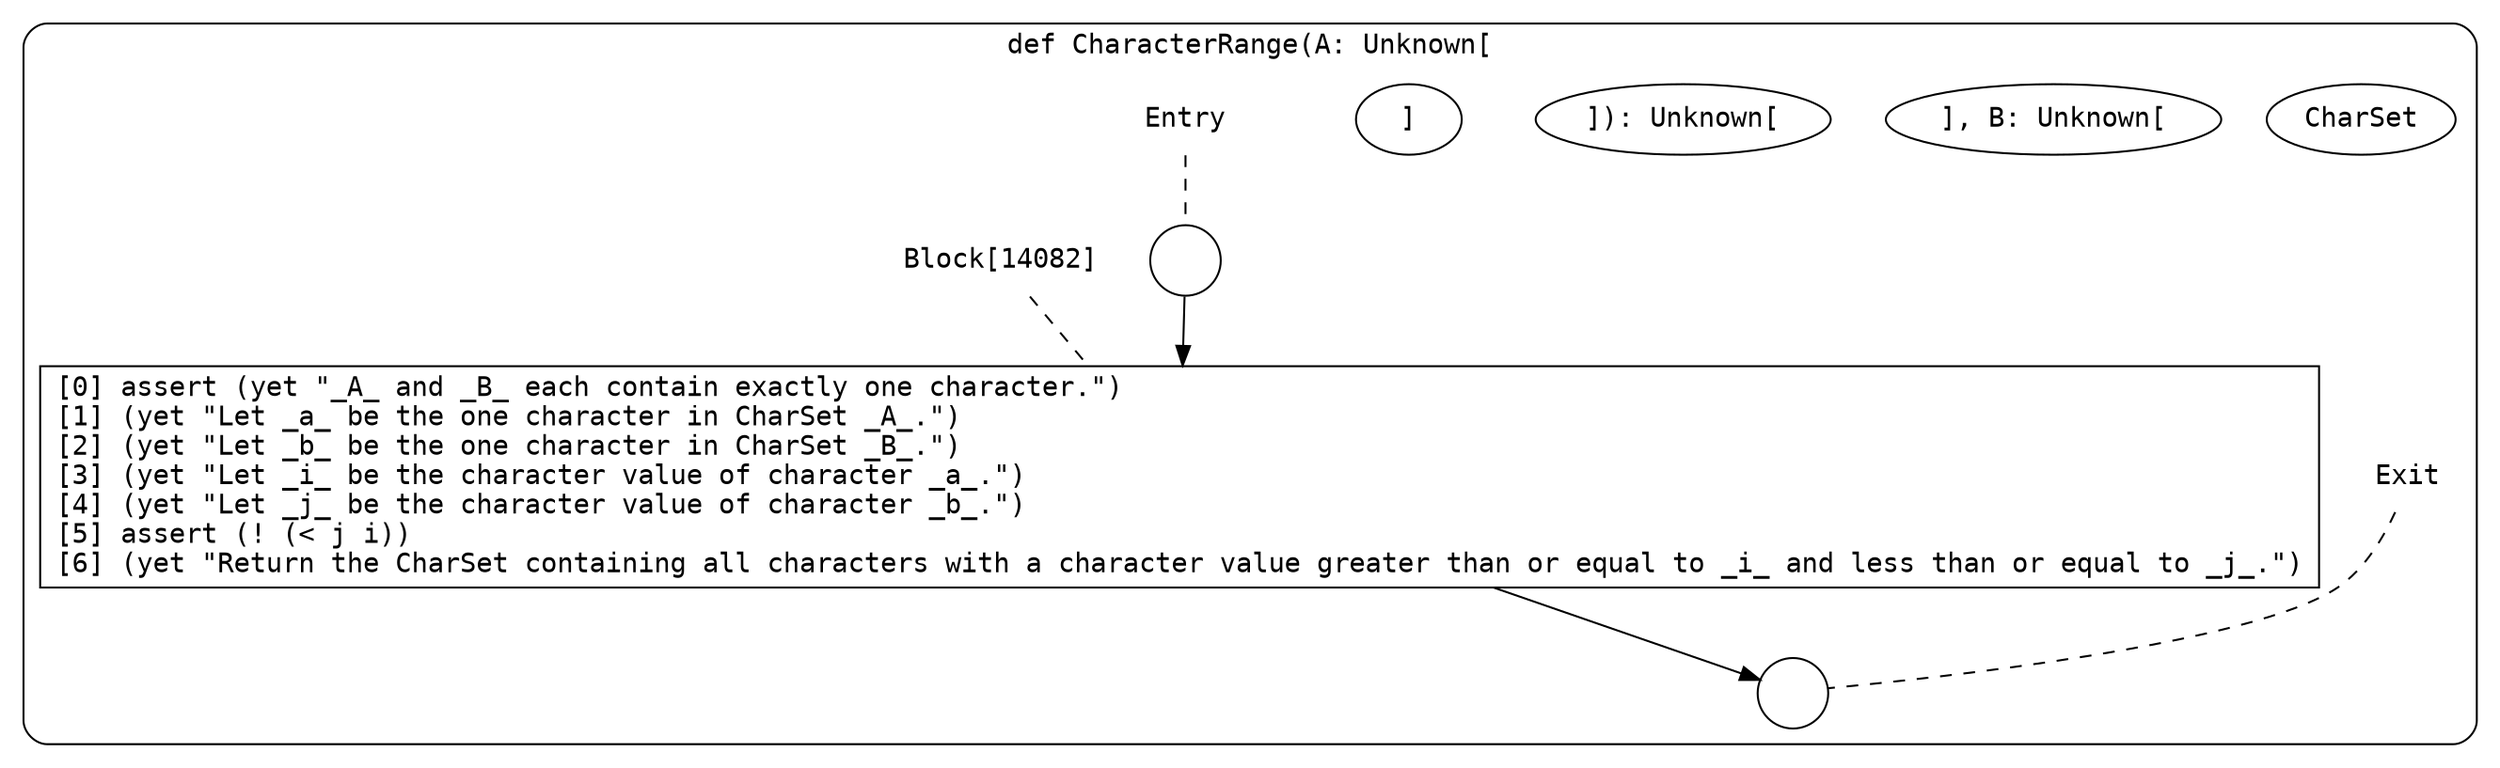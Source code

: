 digraph {
  graph [fontname = "Consolas"]
  node [fontname = "Consolas"]
  edge [fontname = "Consolas"]
  subgraph cluster2301 {
    label = "def CharacterRange(A: Unknown["CharSet"], B: Unknown["CharSet"]): Unknown["CharSet"]"
    style = rounded
    cluster2301_entry_name [shape=none, label=<<font color="black">Entry</font>>]
    cluster2301_entry_name -> cluster2301_entry [arrowhead=none, color="black", style=dashed]
    cluster2301_entry [shape=circle label=" " color="black" fillcolor="white" style=filled]
    cluster2301_entry -> node14082 [color="black"]
    cluster2301_exit_name [shape=none, label=<<font color="black">Exit</font>>]
    cluster2301_exit_name -> cluster2301_exit [arrowhead=none, color="black", style=dashed]
    cluster2301_exit [shape=circle label=" " color="black" fillcolor="white" style=filled]
    node14082_name [shape=none, label=<<font color="black">Block[14082]</font>>]
    node14082_name -> node14082 [arrowhead=none, color="black", style=dashed]
    node14082 [shape=box, label=<<font color="black">[0] assert (yet &quot;_A_ and _B_ each contain exactly one character.&quot;)<BR ALIGN="LEFT"/>[1] (yet &quot;Let _a_ be the one character in CharSet _A_.&quot;)<BR ALIGN="LEFT"/>[2] (yet &quot;Let _b_ be the one character in CharSet _B_.&quot;)<BR ALIGN="LEFT"/>[3] (yet &quot;Let _i_ be the character value of character _a_.&quot;)<BR ALIGN="LEFT"/>[4] (yet &quot;Let _j_ be the character value of character _b_.&quot;)<BR ALIGN="LEFT"/>[5] assert (! (&lt; j i))<BR ALIGN="LEFT"/>[6] (yet &quot;Return the CharSet containing all characters with a character value greater than or equal to _i_ and less than or equal to _j_.&quot;)<BR ALIGN="LEFT"/></font>> color="black" fillcolor="white", style=filled]
    node14082 -> cluster2301_exit [color="black"]
  }
}